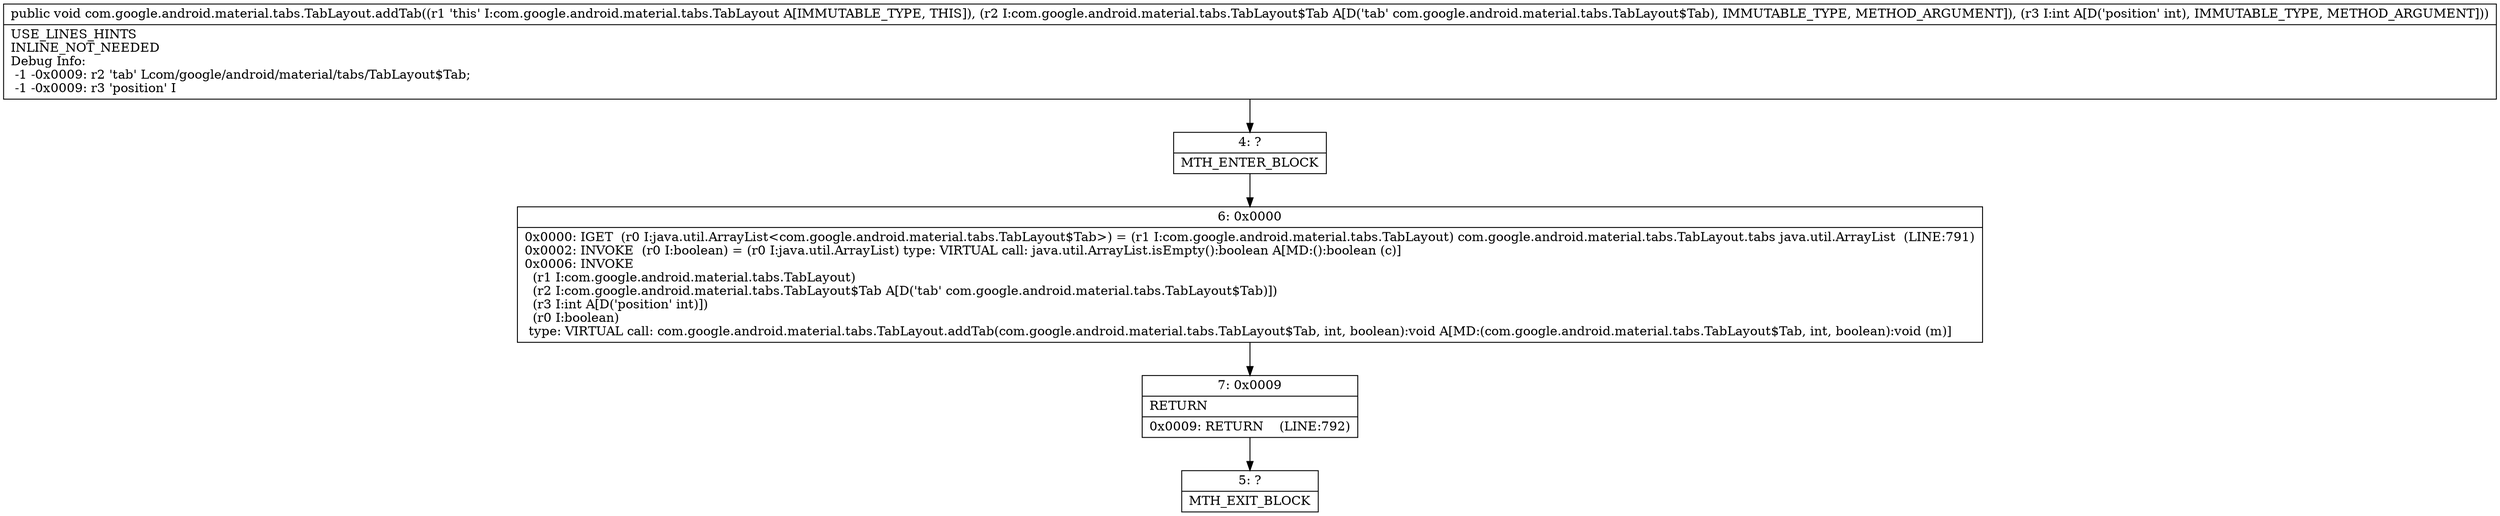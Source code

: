 digraph "CFG forcom.google.android.material.tabs.TabLayout.addTab(Lcom\/google\/android\/material\/tabs\/TabLayout$Tab;I)V" {
Node_4 [shape=record,label="{4\:\ ?|MTH_ENTER_BLOCK\l}"];
Node_6 [shape=record,label="{6\:\ 0x0000|0x0000: IGET  (r0 I:java.util.ArrayList\<com.google.android.material.tabs.TabLayout$Tab\>) = (r1 I:com.google.android.material.tabs.TabLayout) com.google.android.material.tabs.TabLayout.tabs java.util.ArrayList  (LINE:791)\l0x0002: INVOKE  (r0 I:boolean) = (r0 I:java.util.ArrayList) type: VIRTUAL call: java.util.ArrayList.isEmpty():boolean A[MD:():boolean (c)]\l0x0006: INVOKE  \l  (r1 I:com.google.android.material.tabs.TabLayout)\l  (r2 I:com.google.android.material.tabs.TabLayout$Tab A[D('tab' com.google.android.material.tabs.TabLayout$Tab)])\l  (r3 I:int A[D('position' int)])\l  (r0 I:boolean)\l type: VIRTUAL call: com.google.android.material.tabs.TabLayout.addTab(com.google.android.material.tabs.TabLayout$Tab, int, boolean):void A[MD:(com.google.android.material.tabs.TabLayout$Tab, int, boolean):void (m)]\l}"];
Node_7 [shape=record,label="{7\:\ 0x0009|RETURN\l|0x0009: RETURN    (LINE:792)\l}"];
Node_5 [shape=record,label="{5\:\ ?|MTH_EXIT_BLOCK\l}"];
MethodNode[shape=record,label="{public void com.google.android.material.tabs.TabLayout.addTab((r1 'this' I:com.google.android.material.tabs.TabLayout A[IMMUTABLE_TYPE, THIS]), (r2 I:com.google.android.material.tabs.TabLayout$Tab A[D('tab' com.google.android.material.tabs.TabLayout$Tab), IMMUTABLE_TYPE, METHOD_ARGUMENT]), (r3 I:int A[D('position' int), IMMUTABLE_TYPE, METHOD_ARGUMENT]))  | USE_LINES_HINTS\lINLINE_NOT_NEEDED\lDebug Info:\l  \-1 \-0x0009: r2 'tab' Lcom\/google\/android\/material\/tabs\/TabLayout$Tab;\l  \-1 \-0x0009: r3 'position' I\l}"];
MethodNode -> Node_4;Node_4 -> Node_6;
Node_6 -> Node_7;
Node_7 -> Node_5;
}


